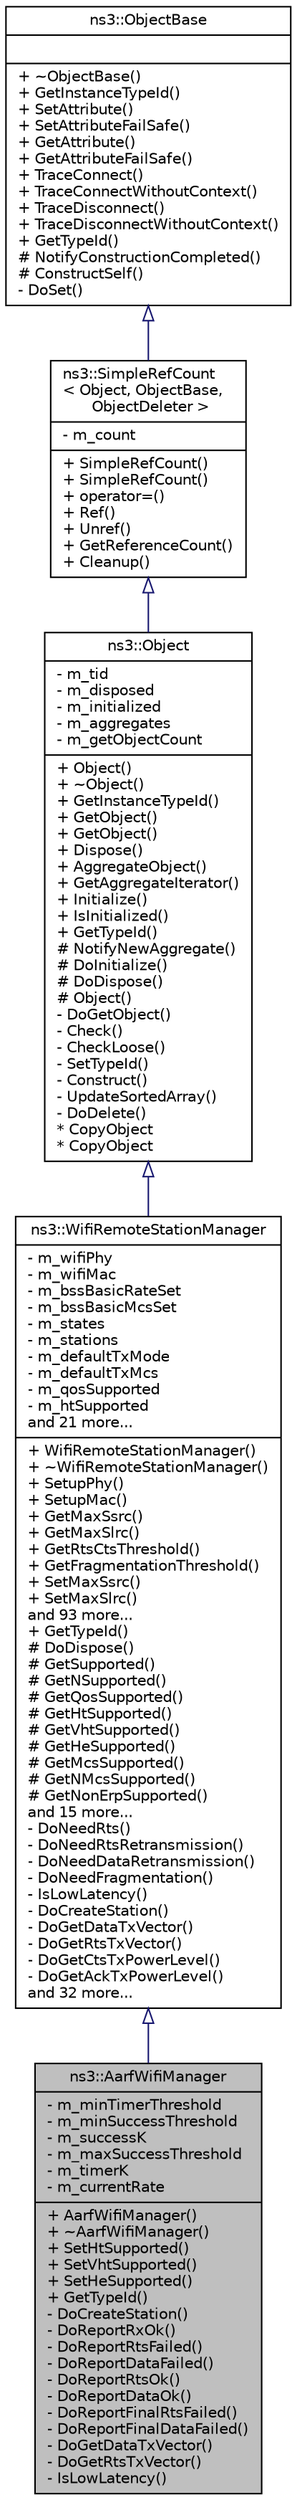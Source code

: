 digraph "ns3::AarfWifiManager"
{
  edge [fontname="Helvetica",fontsize="10",labelfontname="Helvetica",labelfontsize="10"];
  node [fontname="Helvetica",fontsize="10",shape=record];
  Node1 [label="{ns3::AarfWifiManager\n|- m_minTimerThreshold\l- m_minSuccessThreshold\l- m_successK\l- m_maxSuccessThreshold\l- m_timerK\l- m_currentRate\l|+ AarfWifiManager()\l+ ~AarfWifiManager()\l+ SetHtSupported()\l+ SetVhtSupported()\l+ SetHeSupported()\l+ GetTypeId()\l- DoCreateStation()\l- DoReportRxOk()\l- DoReportRtsFailed()\l- DoReportDataFailed()\l- DoReportRtsOk()\l- DoReportDataOk()\l- DoReportFinalRtsFailed()\l- DoReportFinalDataFailed()\l- DoGetDataTxVector()\l- DoGetRtsTxVector()\l- IsLowLatency()\l}",height=0.2,width=0.4,color="black", fillcolor="grey75", style="filled", fontcolor="black"];
  Node2 -> Node1 [dir="back",color="midnightblue",fontsize="10",style="solid",arrowtail="onormal"];
  Node2 [label="{ns3::WifiRemoteStationManager\n|- m_wifiPhy\l- m_wifiMac\l- m_bssBasicRateSet\l- m_bssBasicMcsSet\l- m_states\l- m_stations\l- m_defaultTxMode\l- m_defaultTxMcs\l- m_qosSupported\l- m_htSupported\land 21 more...\l|+ WifiRemoteStationManager()\l+ ~WifiRemoteStationManager()\l+ SetupPhy()\l+ SetupMac()\l+ GetMaxSsrc()\l+ GetMaxSlrc()\l+ GetRtsCtsThreshold()\l+ GetFragmentationThreshold()\l+ SetMaxSsrc()\l+ SetMaxSlrc()\land 93 more...\l+ GetTypeId()\l# DoDispose()\l# GetSupported()\l# GetNSupported()\l# GetQosSupported()\l# GetHtSupported()\l# GetVhtSupported()\l# GetHeSupported()\l# GetMcsSupported()\l# GetNMcsSupported()\l# GetNonErpSupported()\land 15 more...\l- DoNeedRts()\l- DoNeedRtsRetransmission()\l- DoNeedDataRetransmission()\l- DoNeedFragmentation()\l- IsLowLatency()\l- DoCreateStation()\l- DoGetDataTxVector()\l- DoGetRtsTxVector()\l- DoGetCtsTxPowerLevel()\l- DoGetAckTxPowerLevel()\land 32 more...\l}",height=0.2,width=0.4,color="black", fillcolor="white", style="filled",URL="$d6/d65/classns3_1_1WifiRemoteStationManager.html",tooltip="hold a list of per-remote-station state. "];
  Node3 -> Node2 [dir="back",color="midnightblue",fontsize="10",style="solid",arrowtail="onormal"];
  Node3 [label="{ns3::Object\n|- m_tid\l- m_disposed\l- m_initialized\l- m_aggregates\l- m_getObjectCount\l|+ Object()\l+ ~Object()\l+ GetInstanceTypeId()\l+ GetObject()\l+ GetObject()\l+ Dispose()\l+ AggregateObject()\l+ GetAggregateIterator()\l+ Initialize()\l+ IsInitialized()\l+ GetTypeId()\l# NotifyNewAggregate()\l# DoInitialize()\l# DoDispose()\l# Object()\l- DoGetObject()\l- Check()\l- CheckLoose()\l- SetTypeId()\l- Construct()\l- UpdateSortedArray()\l- DoDelete()\l* CopyObject\l* CopyObject\l}",height=0.2,width=0.4,color="black", fillcolor="white", style="filled",URL="$d9/d77/classns3_1_1Object.html",tooltip="A base class which provides memory management and object aggregation. "];
  Node4 -> Node3 [dir="back",color="midnightblue",fontsize="10",style="solid",arrowtail="onormal"];
  Node4 [label="{ns3::SimpleRefCount\l\< Object, ObjectBase,\l ObjectDeleter \>\n|- m_count\l|+ SimpleRefCount()\l+ SimpleRefCount()\l+ operator=()\l+ Ref()\l+ Unref()\l+ GetReferenceCount()\l+ Cleanup()\l}",height=0.2,width=0.4,color="black", fillcolor="white", style="filled",URL="$da/da1/classns3_1_1SimpleRefCount.html"];
  Node5 -> Node4 [dir="back",color="midnightblue",fontsize="10",style="solid",arrowtail="onormal"];
  Node5 [label="{ns3::ObjectBase\n||+ ~ObjectBase()\l+ GetInstanceTypeId()\l+ SetAttribute()\l+ SetAttributeFailSafe()\l+ GetAttribute()\l+ GetAttributeFailSafe()\l+ TraceConnect()\l+ TraceConnectWithoutContext()\l+ TraceDisconnect()\l+ TraceDisconnectWithoutContext()\l+ GetTypeId()\l# NotifyConstructionCompleted()\l# ConstructSelf()\l- DoSet()\l}",height=0.2,width=0.4,color="black", fillcolor="white", style="filled",URL="$d2/dac/classns3_1_1ObjectBase.html",tooltip="Anchor the ns-3 type and attribute system. "];
}
